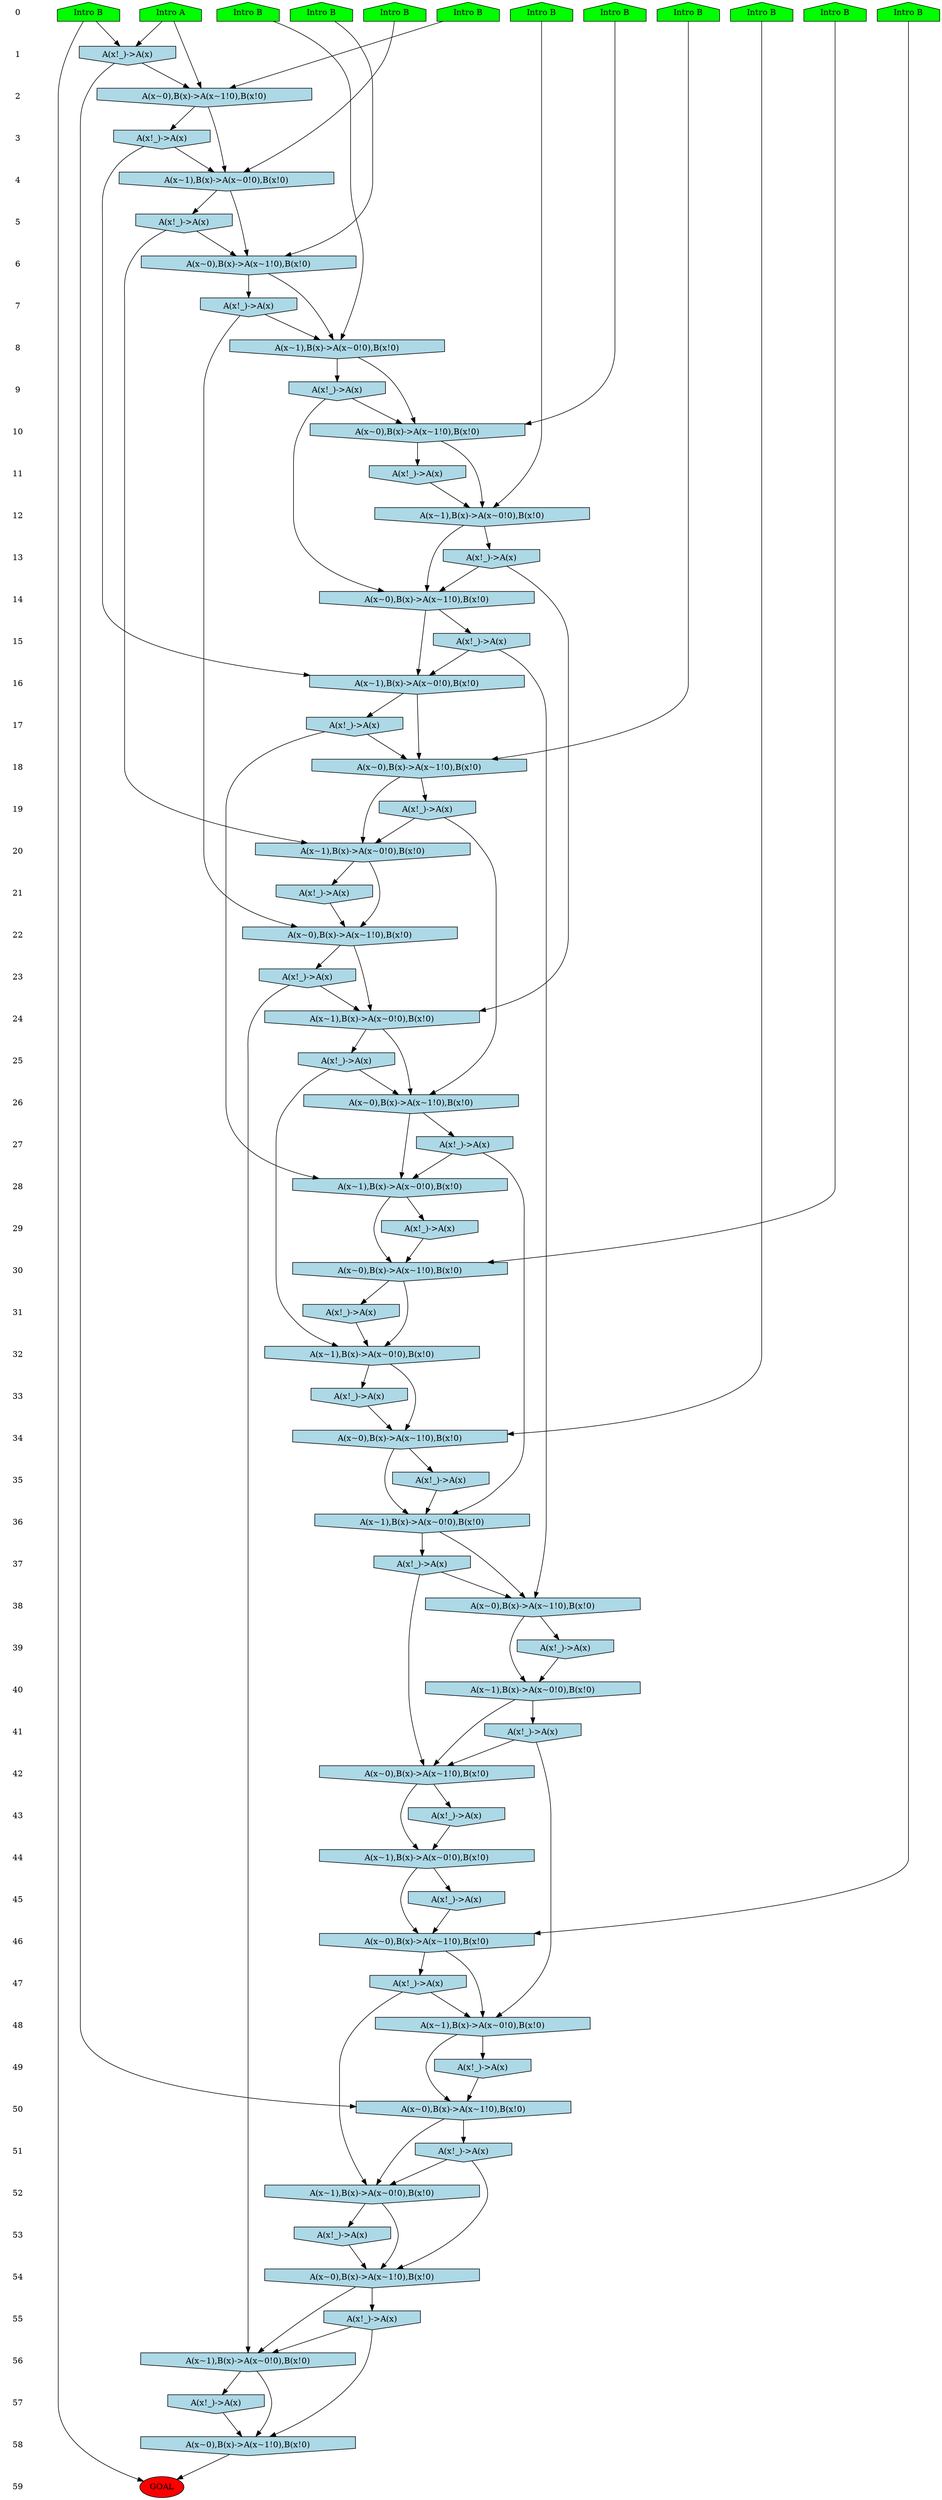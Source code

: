 /* Compression of 1 causal flows obtained in average at 3.821972E+01 t.u */
/* Compressed causal flows were: [3] */
digraph G{
 ranksep=.5 ; 
{ rank = same ; "0" [shape=plaintext] ; node_1 [label ="Intro A", shape=house, style=filled, fillcolor=green] ;
node_2 [label ="Intro B", shape=house, style=filled, fillcolor=green] ;
node_3 [label ="Intro B", shape=house, style=filled, fillcolor=green] ;
node_4 [label ="Intro B", shape=house, style=filled, fillcolor=green] ;
node_5 [label ="Intro B", shape=house, style=filled, fillcolor=green] ;
node_6 [label ="Intro B", shape=house, style=filled, fillcolor=green] ;
node_7 [label ="Intro B", shape=house, style=filled, fillcolor=green] ;
node_8 [label ="Intro B", shape=house, style=filled, fillcolor=green] ;
node_9 [label ="Intro B", shape=house, style=filled, fillcolor=green] ;
node_10 [label ="Intro B", shape=house, style=filled, fillcolor=green] ;
node_11 [label ="Intro B", shape=house, style=filled, fillcolor=green] ;
node_12 [label ="Intro B", shape=house, style=filled, fillcolor=green] ;
}
{ rank = same ; "1" [shape=plaintext] ; node_13 [label="A(x!_)->A(x)", shape=invhouse, style=filled, fillcolor = lightblue] ;
}
{ rank = same ; "2" [shape=plaintext] ; node_14 [label="A(x~0),B(x)->A(x~1!0),B(x!0)", shape=invhouse, style=filled, fillcolor = lightblue] ;
}
{ rank = same ; "3" [shape=plaintext] ; node_15 [label="A(x!_)->A(x)", shape=invhouse, style=filled, fillcolor = lightblue] ;
}
{ rank = same ; "4" [shape=plaintext] ; node_16 [label="A(x~1),B(x)->A(x~0!0),B(x!0)", shape=invhouse, style=filled, fillcolor = lightblue] ;
}
{ rank = same ; "5" [shape=plaintext] ; node_17 [label="A(x!_)->A(x)", shape=invhouse, style=filled, fillcolor = lightblue] ;
}
{ rank = same ; "6" [shape=plaintext] ; node_18 [label="A(x~0),B(x)->A(x~1!0),B(x!0)", shape=invhouse, style=filled, fillcolor = lightblue] ;
}
{ rank = same ; "7" [shape=plaintext] ; node_19 [label="A(x!_)->A(x)", shape=invhouse, style=filled, fillcolor = lightblue] ;
}
{ rank = same ; "8" [shape=plaintext] ; node_20 [label="A(x~1),B(x)->A(x~0!0),B(x!0)", shape=invhouse, style=filled, fillcolor = lightblue] ;
}
{ rank = same ; "9" [shape=plaintext] ; node_21 [label="A(x!_)->A(x)", shape=invhouse, style=filled, fillcolor = lightblue] ;
}
{ rank = same ; "10" [shape=plaintext] ; node_22 [label="A(x~0),B(x)->A(x~1!0),B(x!0)", shape=invhouse, style=filled, fillcolor = lightblue] ;
}
{ rank = same ; "11" [shape=plaintext] ; node_23 [label="A(x!_)->A(x)", shape=invhouse, style=filled, fillcolor = lightblue] ;
}
{ rank = same ; "12" [shape=plaintext] ; node_24 [label="A(x~1),B(x)->A(x~0!0),B(x!0)", shape=invhouse, style=filled, fillcolor = lightblue] ;
}
{ rank = same ; "13" [shape=plaintext] ; node_25 [label="A(x!_)->A(x)", shape=invhouse, style=filled, fillcolor = lightblue] ;
}
{ rank = same ; "14" [shape=plaintext] ; node_26 [label="A(x~0),B(x)->A(x~1!0),B(x!0)", shape=invhouse, style=filled, fillcolor = lightblue] ;
}
{ rank = same ; "15" [shape=plaintext] ; node_27 [label="A(x!_)->A(x)", shape=invhouse, style=filled, fillcolor = lightblue] ;
}
{ rank = same ; "16" [shape=plaintext] ; node_28 [label="A(x~1),B(x)->A(x~0!0),B(x!0)", shape=invhouse, style=filled, fillcolor = lightblue] ;
}
{ rank = same ; "17" [shape=plaintext] ; node_29 [label="A(x!_)->A(x)", shape=invhouse, style=filled, fillcolor = lightblue] ;
}
{ rank = same ; "18" [shape=plaintext] ; node_30 [label="A(x~0),B(x)->A(x~1!0),B(x!0)", shape=invhouse, style=filled, fillcolor = lightblue] ;
}
{ rank = same ; "19" [shape=plaintext] ; node_31 [label="A(x!_)->A(x)", shape=invhouse, style=filled, fillcolor = lightblue] ;
}
{ rank = same ; "20" [shape=plaintext] ; node_32 [label="A(x~1),B(x)->A(x~0!0),B(x!0)", shape=invhouse, style=filled, fillcolor = lightblue] ;
}
{ rank = same ; "21" [shape=plaintext] ; node_33 [label="A(x!_)->A(x)", shape=invhouse, style=filled, fillcolor = lightblue] ;
}
{ rank = same ; "22" [shape=plaintext] ; node_34 [label="A(x~0),B(x)->A(x~1!0),B(x!0)", shape=invhouse, style=filled, fillcolor = lightblue] ;
}
{ rank = same ; "23" [shape=plaintext] ; node_35 [label="A(x!_)->A(x)", shape=invhouse, style=filled, fillcolor = lightblue] ;
}
{ rank = same ; "24" [shape=plaintext] ; node_36 [label="A(x~1),B(x)->A(x~0!0),B(x!0)", shape=invhouse, style=filled, fillcolor = lightblue] ;
}
{ rank = same ; "25" [shape=plaintext] ; node_37 [label="A(x!_)->A(x)", shape=invhouse, style=filled, fillcolor = lightblue] ;
}
{ rank = same ; "26" [shape=plaintext] ; node_38 [label="A(x~0),B(x)->A(x~1!0),B(x!0)", shape=invhouse, style=filled, fillcolor = lightblue] ;
}
{ rank = same ; "27" [shape=plaintext] ; node_39 [label="A(x!_)->A(x)", shape=invhouse, style=filled, fillcolor = lightblue] ;
}
{ rank = same ; "28" [shape=plaintext] ; node_40 [label="A(x~1),B(x)->A(x~0!0),B(x!0)", shape=invhouse, style=filled, fillcolor = lightblue] ;
}
{ rank = same ; "29" [shape=plaintext] ; node_41 [label="A(x!_)->A(x)", shape=invhouse, style=filled, fillcolor = lightblue] ;
}
{ rank = same ; "30" [shape=plaintext] ; node_42 [label="A(x~0),B(x)->A(x~1!0),B(x!0)", shape=invhouse, style=filled, fillcolor = lightblue] ;
}
{ rank = same ; "31" [shape=plaintext] ; node_43 [label="A(x!_)->A(x)", shape=invhouse, style=filled, fillcolor = lightblue] ;
}
{ rank = same ; "32" [shape=plaintext] ; node_44 [label="A(x~1),B(x)->A(x~0!0),B(x!0)", shape=invhouse, style=filled, fillcolor = lightblue] ;
}
{ rank = same ; "33" [shape=plaintext] ; node_45 [label="A(x!_)->A(x)", shape=invhouse, style=filled, fillcolor = lightblue] ;
}
{ rank = same ; "34" [shape=plaintext] ; node_46 [label="A(x~0),B(x)->A(x~1!0),B(x!0)", shape=invhouse, style=filled, fillcolor = lightblue] ;
}
{ rank = same ; "35" [shape=plaintext] ; node_47 [label="A(x!_)->A(x)", shape=invhouse, style=filled, fillcolor = lightblue] ;
}
{ rank = same ; "36" [shape=plaintext] ; node_48 [label="A(x~1),B(x)->A(x~0!0),B(x!0)", shape=invhouse, style=filled, fillcolor = lightblue] ;
}
{ rank = same ; "37" [shape=plaintext] ; node_49 [label="A(x!_)->A(x)", shape=invhouse, style=filled, fillcolor = lightblue] ;
}
{ rank = same ; "38" [shape=plaintext] ; node_50 [label="A(x~0),B(x)->A(x~1!0),B(x!0)", shape=invhouse, style=filled, fillcolor = lightblue] ;
}
{ rank = same ; "39" [shape=plaintext] ; node_51 [label="A(x!_)->A(x)", shape=invhouse, style=filled, fillcolor = lightblue] ;
}
{ rank = same ; "40" [shape=plaintext] ; node_52 [label="A(x~1),B(x)->A(x~0!0),B(x!0)", shape=invhouse, style=filled, fillcolor = lightblue] ;
}
{ rank = same ; "41" [shape=plaintext] ; node_53 [label="A(x!_)->A(x)", shape=invhouse, style=filled, fillcolor = lightblue] ;
}
{ rank = same ; "42" [shape=plaintext] ; node_54 [label="A(x~0),B(x)->A(x~1!0),B(x!0)", shape=invhouse, style=filled, fillcolor = lightblue] ;
}
{ rank = same ; "43" [shape=plaintext] ; node_55 [label="A(x!_)->A(x)", shape=invhouse, style=filled, fillcolor = lightblue] ;
}
{ rank = same ; "44" [shape=plaintext] ; node_56 [label="A(x~1),B(x)->A(x~0!0),B(x!0)", shape=invhouse, style=filled, fillcolor = lightblue] ;
}
{ rank = same ; "45" [shape=plaintext] ; node_57 [label="A(x!_)->A(x)", shape=invhouse, style=filled, fillcolor = lightblue] ;
}
{ rank = same ; "46" [shape=plaintext] ; node_58 [label="A(x~0),B(x)->A(x~1!0),B(x!0)", shape=invhouse, style=filled, fillcolor = lightblue] ;
}
{ rank = same ; "47" [shape=plaintext] ; node_59 [label="A(x!_)->A(x)", shape=invhouse, style=filled, fillcolor = lightblue] ;
}
{ rank = same ; "48" [shape=plaintext] ; node_60 [label="A(x~1),B(x)->A(x~0!0),B(x!0)", shape=invhouse, style=filled, fillcolor = lightblue] ;
}
{ rank = same ; "49" [shape=plaintext] ; node_61 [label="A(x!_)->A(x)", shape=invhouse, style=filled, fillcolor = lightblue] ;
}
{ rank = same ; "50" [shape=plaintext] ; node_62 [label="A(x~0),B(x)->A(x~1!0),B(x!0)", shape=invhouse, style=filled, fillcolor = lightblue] ;
}
{ rank = same ; "51" [shape=plaintext] ; node_63 [label="A(x!_)->A(x)", shape=invhouse, style=filled, fillcolor = lightblue] ;
}
{ rank = same ; "52" [shape=plaintext] ; node_64 [label="A(x~1),B(x)->A(x~0!0),B(x!0)", shape=invhouse, style=filled, fillcolor = lightblue] ;
}
{ rank = same ; "53" [shape=plaintext] ; node_65 [label="A(x!_)->A(x)", shape=invhouse, style=filled, fillcolor = lightblue] ;
}
{ rank = same ; "54" [shape=plaintext] ; node_66 [label="A(x~0),B(x)->A(x~1!0),B(x!0)", shape=invhouse, style=filled, fillcolor = lightblue] ;
}
{ rank = same ; "55" [shape=plaintext] ; node_67 [label="A(x!_)->A(x)", shape=invhouse, style=filled, fillcolor = lightblue] ;
}
{ rank = same ; "56" [shape=plaintext] ; node_68 [label="A(x~1),B(x)->A(x~0!0),B(x!0)", shape=invhouse, style=filled, fillcolor = lightblue] ;
}
{ rank = same ; "57" [shape=plaintext] ; node_69 [label="A(x!_)->A(x)", shape=invhouse, style=filled, fillcolor = lightblue] ;
}
{ rank = same ; "58" [shape=plaintext] ; node_70 [label="A(x~0),B(x)->A(x~1!0),B(x!0)", shape=invhouse, style=filled, fillcolor = lightblue] ;
}
{ rank = same ; "59" [shape=plaintext] ; node_71 [label ="GOAL", style=filled, fillcolor=red] ;
}
"0" -> "1" [style="invis"]; 
"1" -> "2" [style="invis"]; 
"2" -> "3" [style="invis"]; 
"3" -> "4" [style="invis"]; 
"4" -> "5" [style="invis"]; 
"5" -> "6" [style="invis"]; 
"6" -> "7" [style="invis"]; 
"7" -> "8" [style="invis"]; 
"8" -> "9" [style="invis"]; 
"9" -> "10" [style="invis"]; 
"10" -> "11" [style="invis"]; 
"11" -> "12" [style="invis"]; 
"12" -> "13" [style="invis"]; 
"13" -> "14" [style="invis"]; 
"14" -> "15" [style="invis"]; 
"15" -> "16" [style="invis"]; 
"16" -> "17" [style="invis"]; 
"17" -> "18" [style="invis"]; 
"18" -> "19" [style="invis"]; 
"19" -> "20" [style="invis"]; 
"20" -> "21" [style="invis"]; 
"21" -> "22" [style="invis"]; 
"22" -> "23" [style="invis"]; 
"23" -> "24" [style="invis"]; 
"24" -> "25" [style="invis"]; 
"25" -> "26" [style="invis"]; 
"26" -> "27" [style="invis"]; 
"27" -> "28" [style="invis"]; 
"28" -> "29" [style="invis"]; 
"29" -> "30" [style="invis"]; 
"30" -> "31" [style="invis"]; 
"31" -> "32" [style="invis"]; 
"32" -> "33" [style="invis"]; 
"33" -> "34" [style="invis"]; 
"34" -> "35" [style="invis"]; 
"35" -> "36" [style="invis"]; 
"36" -> "37" [style="invis"]; 
"37" -> "38" [style="invis"]; 
"38" -> "39" [style="invis"]; 
"39" -> "40" [style="invis"]; 
"40" -> "41" [style="invis"]; 
"41" -> "42" [style="invis"]; 
"42" -> "43" [style="invis"]; 
"43" -> "44" [style="invis"]; 
"44" -> "45" [style="invis"]; 
"45" -> "46" [style="invis"]; 
"46" -> "47" [style="invis"]; 
"47" -> "48" [style="invis"]; 
"48" -> "49" [style="invis"]; 
"49" -> "50" [style="invis"]; 
"50" -> "51" [style="invis"]; 
"51" -> "52" [style="invis"]; 
"52" -> "53" [style="invis"]; 
"53" -> "54" [style="invis"]; 
"54" -> "55" [style="invis"]; 
"55" -> "56" [style="invis"]; 
"56" -> "57" [style="invis"]; 
"57" -> "58" [style="invis"]; 
"58" -> "59" [style="invis"]; 
node_1 -> node_13
node_2 -> node_13
node_1 -> node_14
node_12 -> node_14
node_13 -> node_14
node_14 -> node_15
node_5 -> node_16
node_14 -> node_16
node_15 -> node_16
node_16 -> node_17
node_8 -> node_18
node_16 -> node_18
node_17 -> node_18
node_18 -> node_19
node_10 -> node_20
node_18 -> node_20
node_19 -> node_20
node_20 -> node_21
node_7 -> node_22
node_20 -> node_22
node_21 -> node_22
node_22 -> node_23
node_11 -> node_24
node_22 -> node_24
node_23 -> node_24
node_24 -> node_25
node_21 -> node_26
node_24 -> node_26
node_25 -> node_26
node_26 -> node_27
node_15 -> node_28
node_26 -> node_28
node_27 -> node_28
node_28 -> node_29
node_6 -> node_30
node_28 -> node_30
node_29 -> node_30
node_30 -> node_31
node_17 -> node_32
node_30 -> node_32
node_31 -> node_32
node_32 -> node_33
node_19 -> node_34
node_32 -> node_34
node_33 -> node_34
node_34 -> node_35
node_25 -> node_36
node_34 -> node_36
node_35 -> node_36
node_36 -> node_37
node_31 -> node_38
node_36 -> node_38
node_37 -> node_38
node_38 -> node_39
node_29 -> node_40
node_38 -> node_40
node_39 -> node_40
node_40 -> node_41
node_3 -> node_42
node_40 -> node_42
node_41 -> node_42
node_42 -> node_43
node_37 -> node_44
node_42 -> node_44
node_43 -> node_44
node_44 -> node_45
node_9 -> node_46
node_44 -> node_46
node_45 -> node_46
node_46 -> node_47
node_39 -> node_48
node_46 -> node_48
node_47 -> node_48
node_48 -> node_49
node_27 -> node_50
node_48 -> node_50
node_49 -> node_50
node_50 -> node_51
node_50 -> node_52
node_51 -> node_52
node_52 -> node_53
node_49 -> node_54
node_52 -> node_54
node_53 -> node_54
node_54 -> node_55
node_54 -> node_56
node_55 -> node_56
node_56 -> node_57
node_4 -> node_58
node_56 -> node_58
node_57 -> node_58
node_58 -> node_59
node_53 -> node_60
node_58 -> node_60
node_59 -> node_60
node_60 -> node_61
node_13 -> node_62
node_60 -> node_62
node_61 -> node_62
node_62 -> node_63
node_59 -> node_64
node_62 -> node_64
node_63 -> node_64
node_64 -> node_65
node_63 -> node_66
node_64 -> node_66
node_65 -> node_66
node_66 -> node_67
node_35 -> node_68
node_66 -> node_68
node_67 -> node_68
node_68 -> node_69
node_67 -> node_70
node_68 -> node_70
node_69 -> node_70
node_2 -> node_71
node_70 -> node_71
}
/*
 Dot generation time: 0.000307
*/